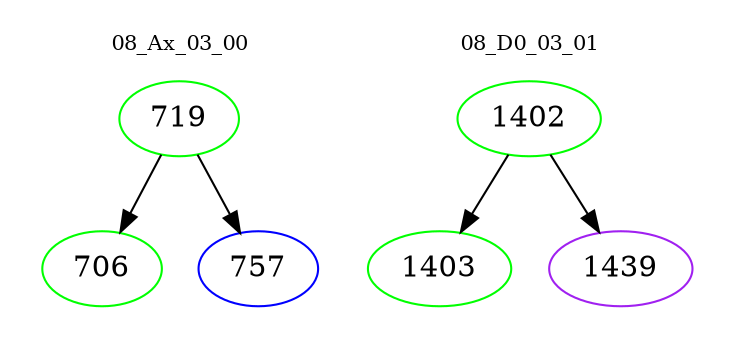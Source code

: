 digraph{
subgraph cluster_0 {
color = white
label = "08_Ax_03_00";
fontsize=10;
T0_719 [label="719", color="green"]
T0_719 -> T0_706 [color="black"]
T0_706 [label="706", color="green"]
T0_719 -> T0_757 [color="black"]
T0_757 [label="757", color="blue"]
}
subgraph cluster_1 {
color = white
label = "08_D0_03_01";
fontsize=10;
T1_1402 [label="1402", color="green"]
T1_1402 -> T1_1403 [color="black"]
T1_1403 [label="1403", color="green"]
T1_1402 -> T1_1439 [color="black"]
T1_1439 [label="1439", color="purple"]
}
}
